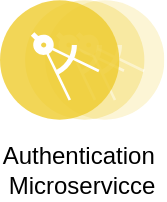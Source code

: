 <mxfile version="22.0.4" type="github">
  <diagram name="Page-1" id="Q-w0pLD2aMPPG47zKVyx">
    <mxGraphModel dx="1050" dy="585" grid="1" gridSize="10" guides="1" tooltips="1" connect="1" arrows="1" fold="1" page="1" pageScale="1" pageWidth="850" pageHeight="1100" math="0" shadow="0">
      <root>
        <mxCell id="0" />
        <mxCell id="1" parent="0" />
        <mxCell id="Nqc-vnMM8r0uBtUjAoU2-3" value="" style="group" vertex="1" connectable="0" parent="1">
          <mxGeometry x="80" y="400" width="82.2" height="100" as="geometry" />
        </mxCell>
        <mxCell id="Nqc-vnMM8r0uBtUjAoU2-1" value="" style="image;aspect=fixed;perimeter=ellipsePerimeter;html=1;align=center;shadow=0;dashed=0;fontColor=#4277BB;labelBackgroundColor=default;fontSize=12;spacingTop=3;image=img/lib/ibm/applications/microservice.svg;labelBorderColor=none;" vertex="1" parent="Nqc-vnMM8r0uBtUjAoU2-3">
          <mxGeometry width="82.2" height="60" as="geometry" />
        </mxCell>
        <mxCell id="Nqc-vnMM8r0uBtUjAoU2-2" value="Authentication&amp;nbsp;&lt;br&gt;Microservicce" style="text;html=1;strokeColor=none;fillColor=none;align=center;verticalAlign=middle;whiteSpace=wrap;rounded=0;" vertex="1" parent="Nqc-vnMM8r0uBtUjAoU2-3">
          <mxGeometry x="11.1" y="70" width="60" height="30" as="geometry" />
        </mxCell>
      </root>
    </mxGraphModel>
  </diagram>
</mxfile>
